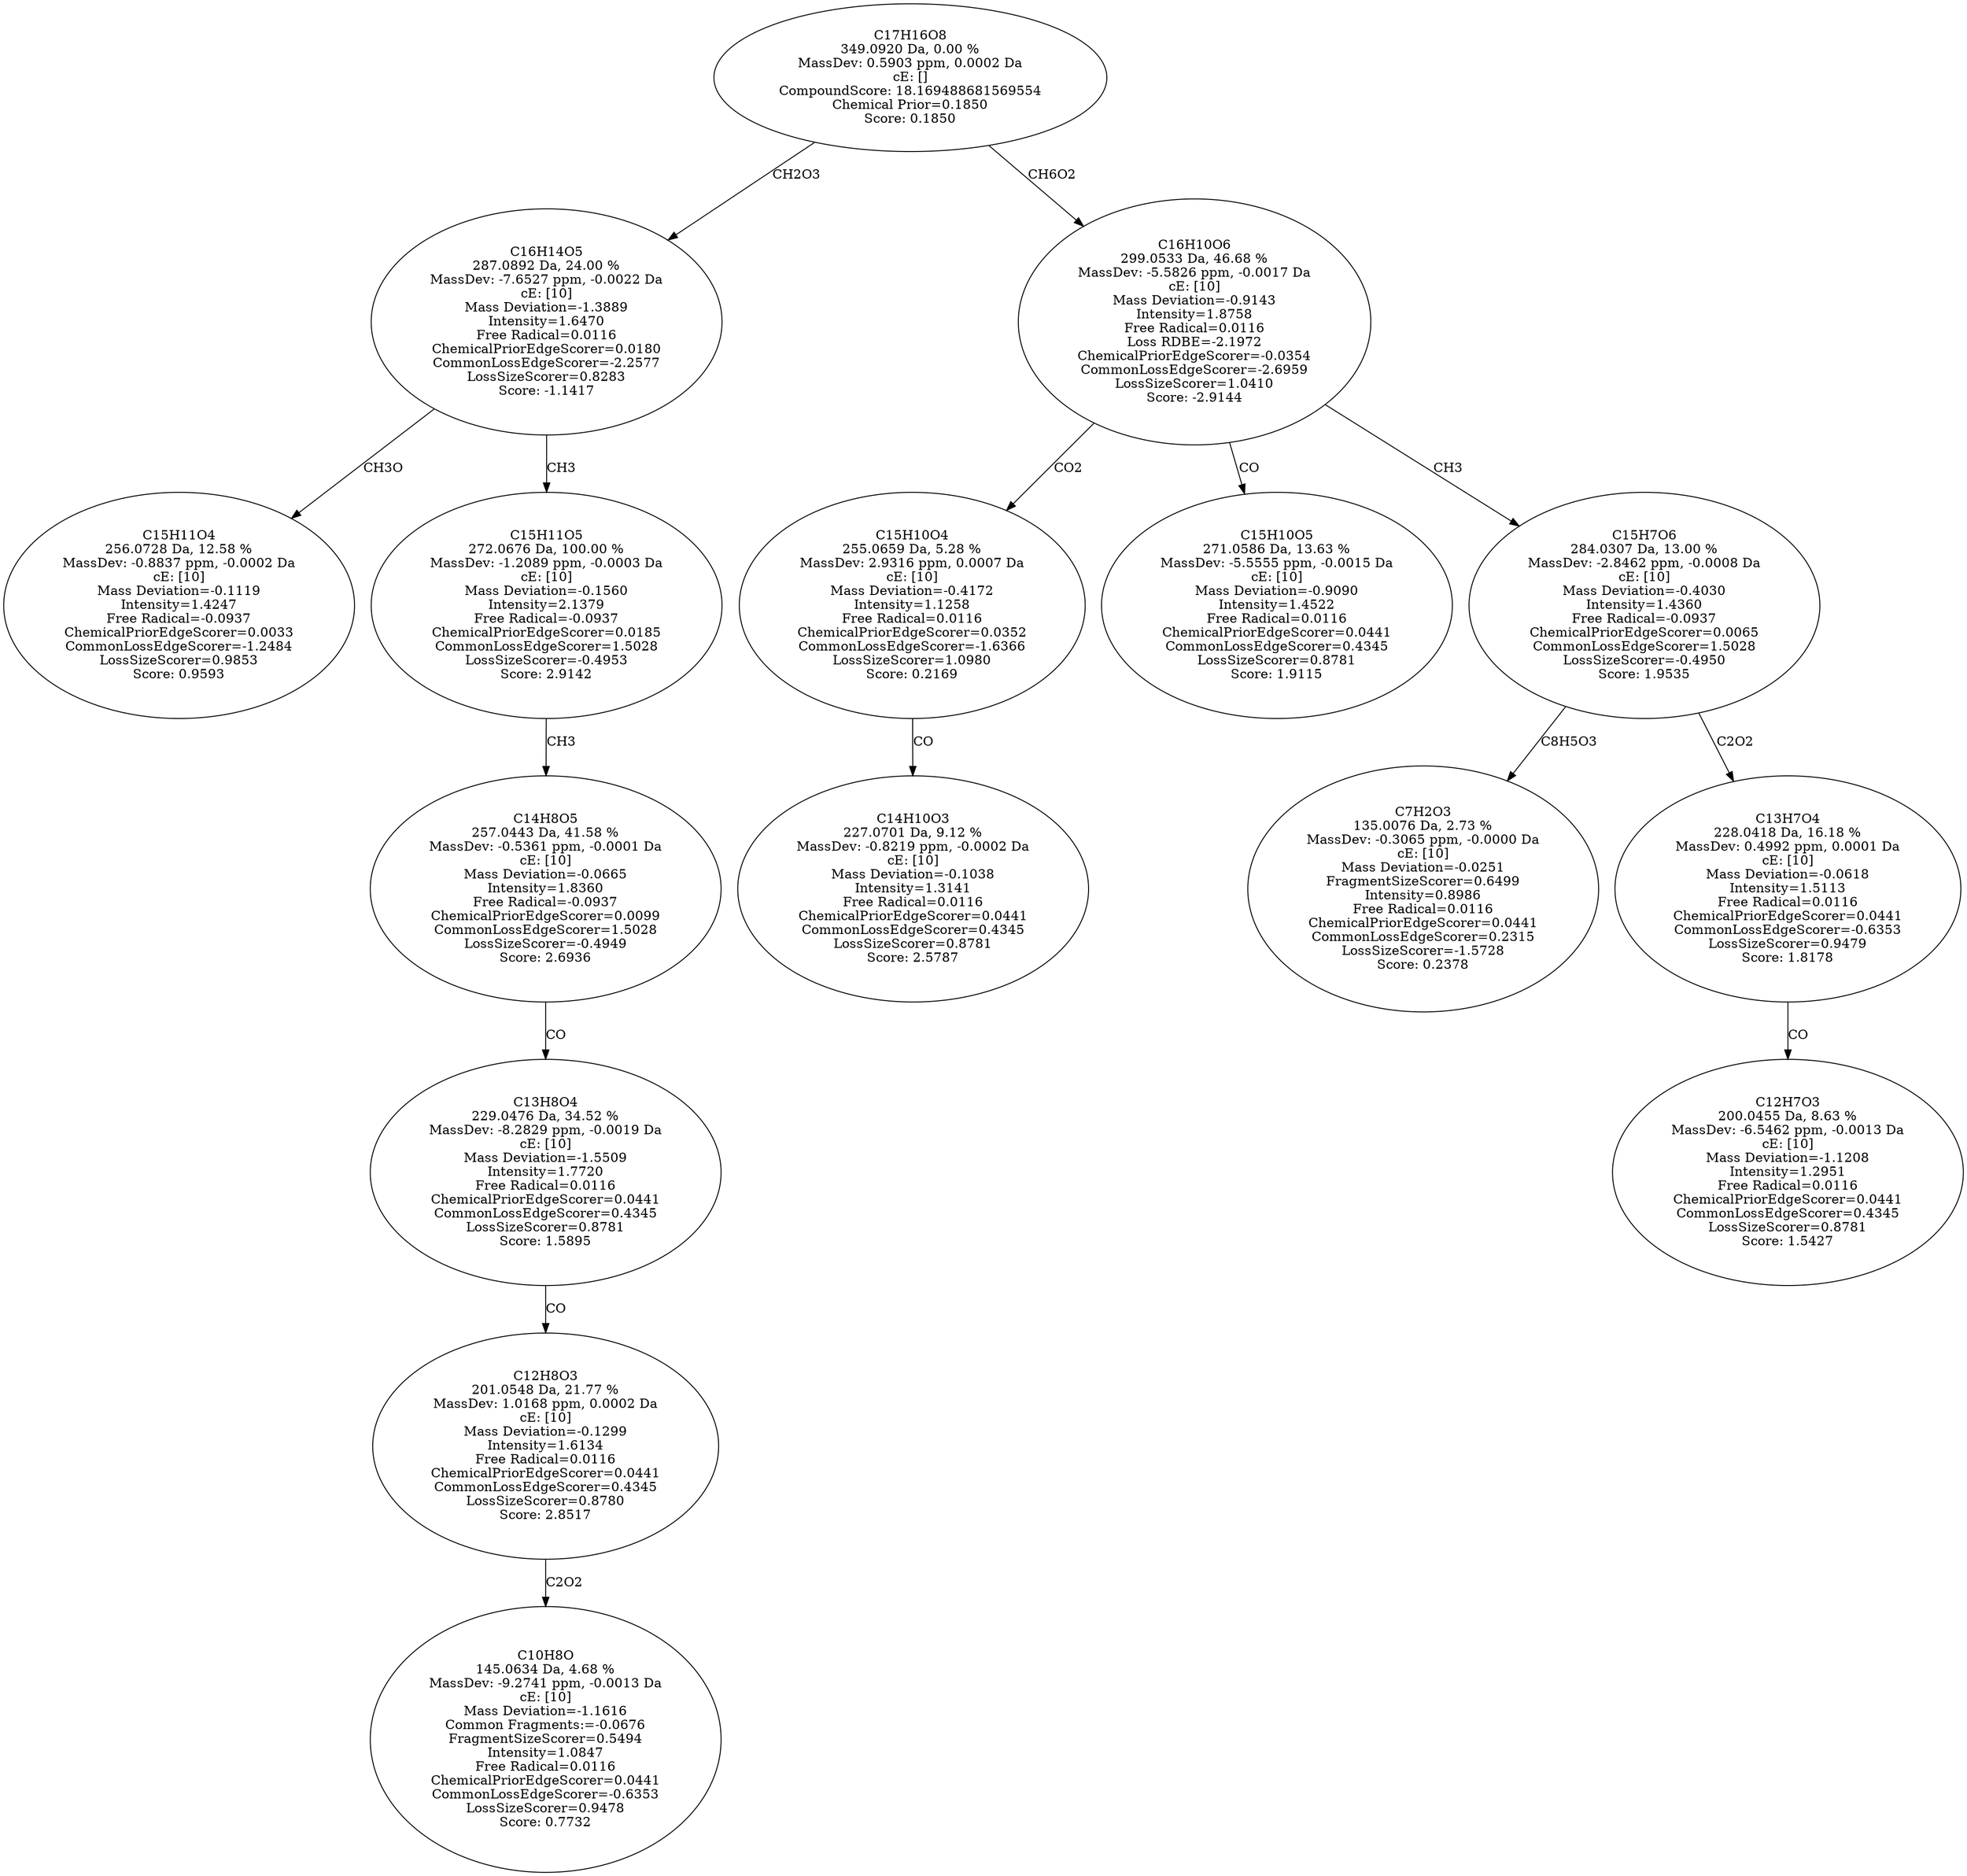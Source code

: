 strict digraph {
v1 [label="C15H11O4\n256.0728 Da, 12.58 %\nMassDev: -0.8837 ppm, -0.0002 Da\ncE: [10]\nMass Deviation=-0.1119\nIntensity=1.4247\nFree Radical=-0.0937\nChemicalPriorEdgeScorer=0.0033\nCommonLossEdgeScorer=-1.2484\nLossSizeScorer=0.9853\nScore: 0.9593"];
v2 [label="C10H8O\n145.0634 Da, 4.68 %\nMassDev: -9.2741 ppm, -0.0013 Da\ncE: [10]\nMass Deviation=-1.1616\nCommon Fragments:=-0.0676\nFragmentSizeScorer=0.5494\nIntensity=1.0847\nFree Radical=0.0116\nChemicalPriorEdgeScorer=0.0441\nCommonLossEdgeScorer=-0.6353\nLossSizeScorer=0.9478\nScore: 0.7732"];
v3 [label="C12H8O3\n201.0548 Da, 21.77 %\nMassDev: 1.0168 ppm, 0.0002 Da\ncE: [10]\nMass Deviation=-0.1299\nIntensity=1.6134\nFree Radical=0.0116\nChemicalPriorEdgeScorer=0.0441\nCommonLossEdgeScorer=0.4345\nLossSizeScorer=0.8780\nScore: 2.8517"];
v4 [label="C13H8O4\n229.0476 Da, 34.52 %\nMassDev: -8.2829 ppm, -0.0019 Da\ncE: [10]\nMass Deviation=-1.5509\nIntensity=1.7720\nFree Radical=0.0116\nChemicalPriorEdgeScorer=0.0441\nCommonLossEdgeScorer=0.4345\nLossSizeScorer=0.8781\nScore: 1.5895"];
v5 [label="C14H8O5\n257.0443 Da, 41.58 %\nMassDev: -0.5361 ppm, -0.0001 Da\ncE: [10]\nMass Deviation=-0.0665\nIntensity=1.8360\nFree Radical=-0.0937\nChemicalPriorEdgeScorer=0.0099\nCommonLossEdgeScorer=1.5028\nLossSizeScorer=-0.4949\nScore: 2.6936"];
v6 [label="C15H11O5\n272.0676 Da, 100.00 %\nMassDev: -1.2089 ppm, -0.0003 Da\ncE: [10]\nMass Deviation=-0.1560\nIntensity=2.1379\nFree Radical=-0.0937\nChemicalPriorEdgeScorer=0.0185\nCommonLossEdgeScorer=1.5028\nLossSizeScorer=-0.4953\nScore: 2.9142"];
v7 [label="C16H14O5\n287.0892 Da, 24.00 %\nMassDev: -7.6527 ppm, -0.0022 Da\ncE: [10]\nMass Deviation=-1.3889\nIntensity=1.6470\nFree Radical=0.0116\nChemicalPriorEdgeScorer=0.0180\nCommonLossEdgeScorer=-2.2577\nLossSizeScorer=0.8283\nScore: -1.1417"];
v8 [label="C14H10O3\n227.0701 Da, 9.12 %\nMassDev: -0.8219 ppm, -0.0002 Da\ncE: [10]\nMass Deviation=-0.1038\nIntensity=1.3141\nFree Radical=0.0116\nChemicalPriorEdgeScorer=0.0441\nCommonLossEdgeScorer=0.4345\nLossSizeScorer=0.8781\nScore: 2.5787"];
v9 [label="C15H10O4\n255.0659 Da, 5.28 %\nMassDev: 2.9316 ppm, 0.0007 Da\ncE: [10]\nMass Deviation=-0.4172\nIntensity=1.1258\nFree Radical=0.0116\nChemicalPriorEdgeScorer=0.0352\nCommonLossEdgeScorer=-1.6366\nLossSizeScorer=1.0980\nScore: 0.2169"];
v10 [label="C15H10O5\n271.0586 Da, 13.63 %\nMassDev: -5.5555 ppm, -0.0015 Da\ncE: [10]\nMass Deviation=-0.9090\nIntensity=1.4522\nFree Radical=0.0116\nChemicalPriorEdgeScorer=0.0441\nCommonLossEdgeScorer=0.4345\nLossSizeScorer=0.8781\nScore: 1.9115"];
v11 [label="C7H2O3\n135.0076 Da, 2.73 %\nMassDev: -0.3065 ppm, -0.0000 Da\ncE: [10]\nMass Deviation=-0.0251\nFragmentSizeScorer=0.6499\nIntensity=0.8986\nFree Radical=0.0116\nChemicalPriorEdgeScorer=0.0441\nCommonLossEdgeScorer=0.2315\nLossSizeScorer=-1.5728\nScore: 0.2378"];
v12 [label="C12H7O3\n200.0455 Da, 8.63 %\nMassDev: -6.5462 ppm, -0.0013 Da\ncE: [10]\nMass Deviation=-1.1208\nIntensity=1.2951\nFree Radical=0.0116\nChemicalPriorEdgeScorer=0.0441\nCommonLossEdgeScorer=0.4345\nLossSizeScorer=0.8781\nScore: 1.5427"];
v13 [label="C13H7O4\n228.0418 Da, 16.18 %\nMassDev: 0.4992 ppm, 0.0001 Da\ncE: [10]\nMass Deviation=-0.0618\nIntensity=1.5113\nFree Radical=0.0116\nChemicalPriorEdgeScorer=0.0441\nCommonLossEdgeScorer=-0.6353\nLossSizeScorer=0.9479\nScore: 1.8178"];
v14 [label="C15H7O6\n284.0307 Da, 13.00 %\nMassDev: -2.8462 ppm, -0.0008 Da\ncE: [10]\nMass Deviation=-0.4030\nIntensity=1.4360\nFree Radical=-0.0937\nChemicalPriorEdgeScorer=0.0065\nCommonLossEdgeScorer=1.5028\nLossSizeScorer=-0.4950\nScore: 1.9535"];
v15 [label="C16H10O6\n299.0533 Da, 46.68 %\nMassDev: -5.5826 ppm, -0.0017 Da\ncE: [10]\nMass Deviation=-0.9143\nIntensity=1.8758\nFree Radical=0.0116\nLoss RDBE=-2.1972\nChemicalPriorEdgeScorer=-0.0354\nCommonLossEdgeScorer=-2.6959\nLossSizeScorer=1.0410\nScore: -2.9144"];
v16 [label="C17H16O8\n349.0920 Da, 0.00 %\nMassDev: 0.5903 ppm, 0.0002 Da\ncE: []\nCompoundScore: 18.169488681569554\nChemical Prior=0.1850\nScore: 0.1850"];
v7 -> v1 [label="CH3O"];
v3 -> v2 [label="C2O2"];
v4 -> v3 [label="CO"];
v5 -> v4 [label="CO"];
v6 -> v5 [label="CH3"];
v7 -> v6 [label="CH3"];
v16 -> v7 [label="CH2O3"];
v9 -> v8 [label="CO"];
v15 -> v9 [label="CO2"];
v15 -> v10 [label="CO"];
v14 -> v11 [label="C8H5O3"];
v13 -> v12 [label="CO"];
v14 -> v13 [label="C2O2"];
v15 -> v14 [label="CH3"];
v16 -> v15 [label="CH6O2"];
}
